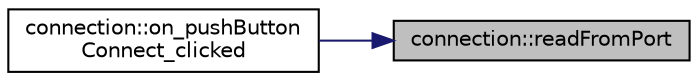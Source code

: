 digraph "connection::readFromPort"
{
 // LATEX_PDF_SIZE
  edge [fontname="Helvetica",fontsize="10",labelfontname="Helvetica",labelfontsize="10"];
  node [fontname="Helvetica",fontsize="10",shape=record];
  rankdir="RL";
  Node1 [label="connection::readFromPort",height=0.2,width=0.4,color="black", fillcolor="grey75", style="filled", fontcolor="black",tooltip="Odczytuje dane przychodzące z mikrokontrolera poprzez komunikację UART."];
  Node1 -> Node2 [dir="back",color="midnightblue",fontsize="10",style="solid",fontname="Helvetica"];
  Node2 [label="connection::on_pushButton\lConnect_clicked",height=0.2,width=0.4,color="black", fillcolor="white", style="filled",URL="$classconnection.html#a7f45098075d32fc7eed64aac1c2a2c6f",tooltip="Slot dla przycisku \"Connect\". Podłącza się do wybranego portu pokazanego w liście comboBox obok."];
}
